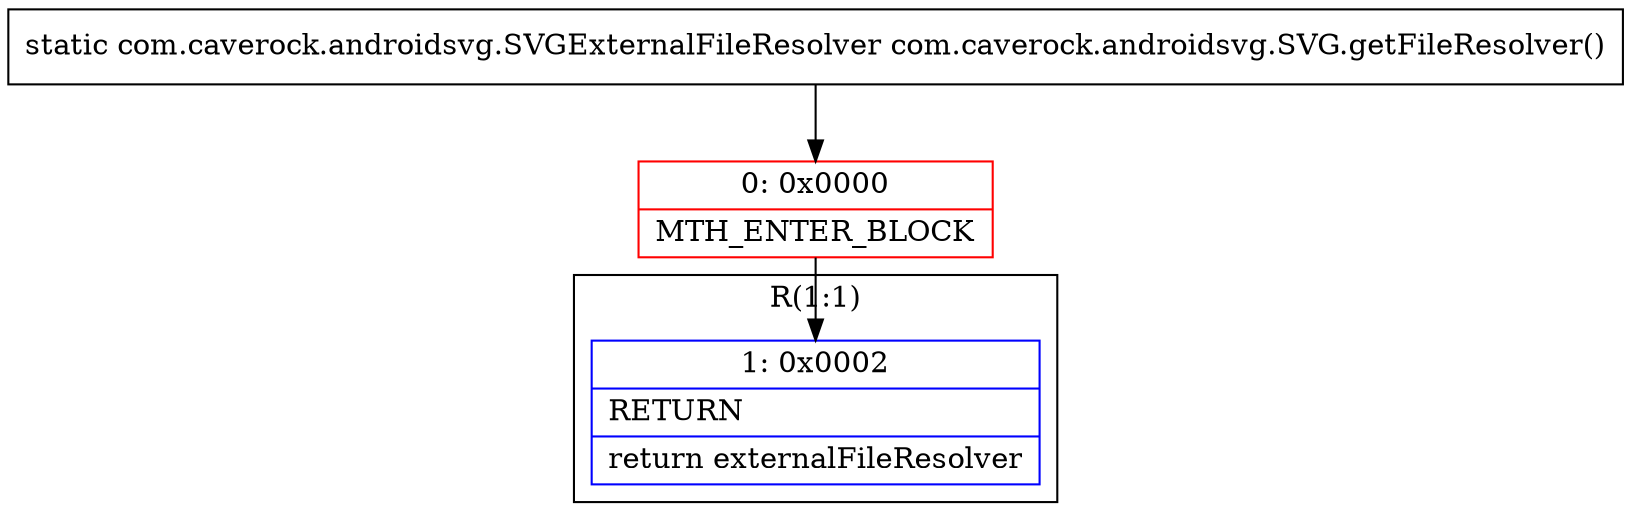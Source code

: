 digraph "CFG forcom.caverock.androidsvg.SVG.getFileResolver()Lcom\/caverock\/androidsvg\/SVGExternalFileResolver;" {
subgraph cluster_Region_829325850 {
label = "R(1:1)";
node [shape=record,color=blue];
Node_1 [shape=record,label="{1\:\ 0x0002|RETURN\l|return externalFileResolver\l}"];
}
Node_0 [shape=record,color=red,label="{0\:\ 0x0000|MTH_ENTER_BLOCK\l}"];
MethodNode[shape=record,label="{static com.caverock.androidsvg.SVGExternalFileResolver com.caverock.androidsvg.SVG.getFileResolver() }"];
MethodNode -> Node_0;
Node_0 -> Node_1;
}

